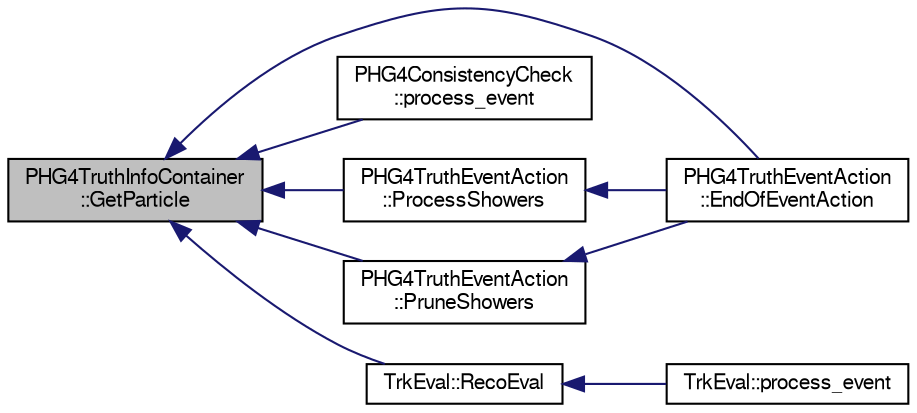 digraph "PHG4TruthInfoContainer::GetParticle"
{
  bgcolor="transparent";
  edge [fontname="FreeSans",fontsize="10",labelfontname="FreeSans",labelfontsize="10"];
  node [fontname="FreeSans",fontsize="10",shape=record];
  rankdir="LR";
  Node1 [label="PHG4TruthInfoContainer\l::GetParticle",height=0.2,width=0.4,color="black", fillcolor="grey75", style="filled" fontcolor="black"];
  Node1 -> Node2 [dir="back",color="midnightblue",fontsize="10",style="solid",fontname="FreeSans"];
  Node2 [label="PHG4TruthEventAction\l::EndOfEventAction",height=0.2,width=0.4,color="black",URL="$dd/d9d/classPHG4TruthEventAction.html#aadf84e52ab9bcf0b8fb892c626b53c27"];
  Node1 -> Node3 [dir="back",color="midnightblue",fontsize="10",style="solid",fontname="FreeSans"];
  Node3 [label="PHG4ConsistencyCheck\l::process_event",height=0.2,width=0.4,color="black",URL="$dc/d38/classPHG4ConsistencyCheck.html#a52d89c7166211c0c19f906d885558b63",tooltip="event processing "];
  Node1 -> Node4 [dir="back",color="midnightblue",fontsize="10",style="solid",fontname="FreeSans"];
  Node4 [label="PHG4TruthEventAction\l::ProcessShowers",height=0.2,width=0.4,color="black",URL="$dd/d9d/classPHG4TruthEventAction.html#ae3f2e6fb721a5bf18566688160ccc273"];
  Node4 -> Node2 [dir="back",color="midnightblue",fontsize="10",style="solid",fontname="FreeSans"];
  Node1 -> Node5 [dir="back",color="midnightblue",fontsize="10",style="solid",fontname="FreeSans"];
  Node5 [label="PHG4TruthEventAction\l::PruneShowers",height=0.2,width=0.4,color="black",URL="$dd/d9d/classPHG4TruthEventAction.html#a44d3d244e86dfc0f12e1c418ecf018c0"];
  Node5 -> Node2 [dir="back",color="midnightblue",fontsize="10",style="solid",fontname="FreeSans"];
  Node1 -> Node6 [dir="back",color="midnightblue",fontsize="10",style="solid",fontname="FreeSans"];
  Node6 [label="TrkEval::RecoEval",height=0.2,width=0.4,color="black",URL="$de/d2f/classTrkEval.html#a2e4c91aacd41057f331a7b236f4d4958"];
  Node6 -> Node7 [dir="back",color="midnightblue",fontsize="10",style="solid",fontname="FreeSans"];
  Node7 [label="TrkEval::process_event",height=0.2,width=0.4,color="black",URL="$de/d2f/classTrkEval.html#a0c626d9ee4c94abf889fa5408f1f49d1"];
}
